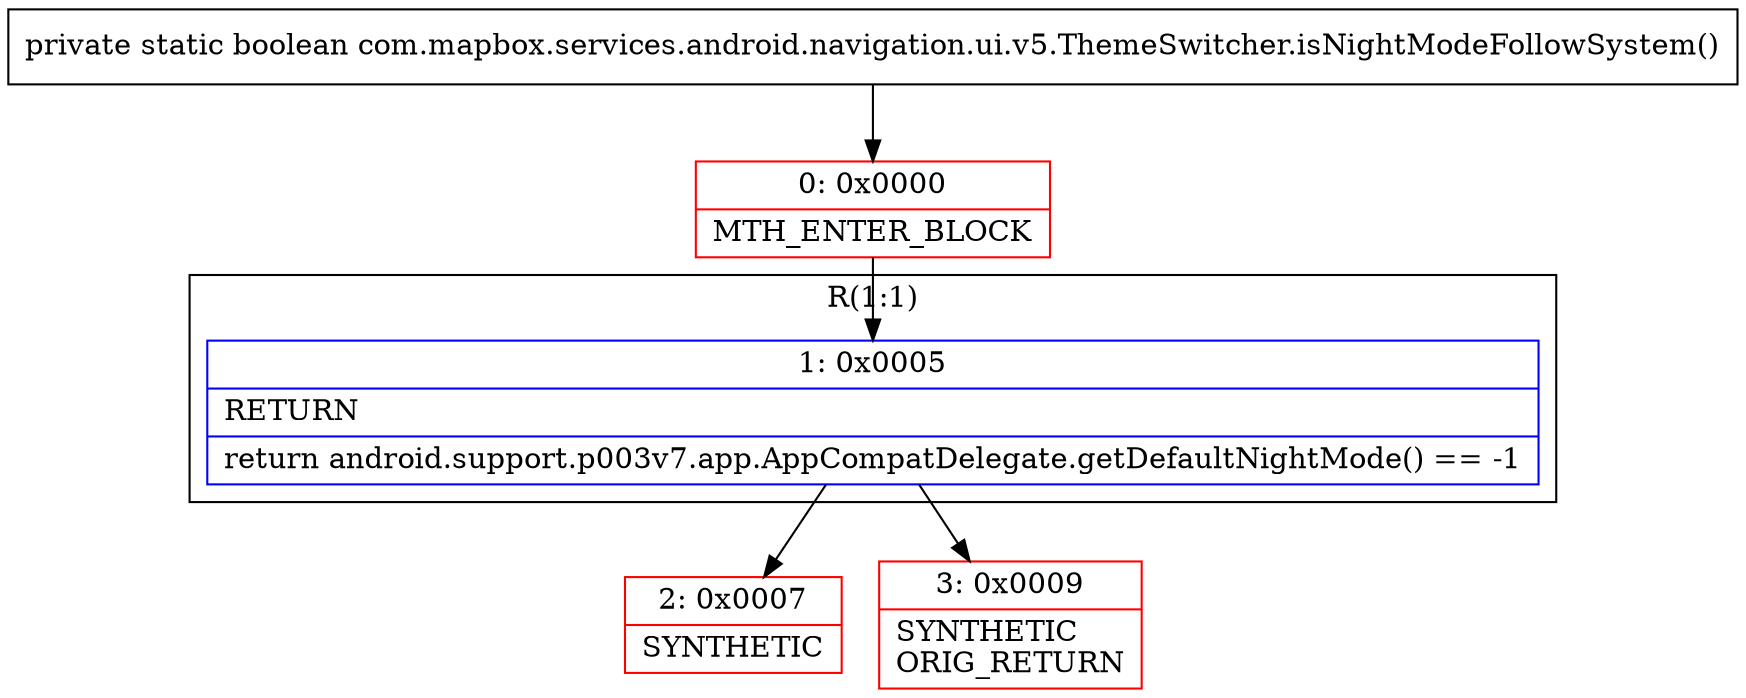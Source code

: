 digraph "CFG forcom.mapbox.services.android.navigation.ui.v5.ThemeSwitcher.isNightModeFollowSystem()Z" {
subgraph cluster_Region_106225852 {
label = "R(1:1)";
node [shape=record,color=blue];
Node_1 [shape=record,label="{1\:\ 0x0005|RETURN\l|return android.support.p003v7.app.AppCompatDelegate.getDefaultNightMode() == \-1\l}"];
}
Node_0 [shape=record,color=red,label="{0\:\ 0x0000|MTH_ENTER_BLOCK\l}"];
Node_2 [shape=record,color=red,label="{2\:\ 0x0007|SYNTHETIC\l}"];
Node_3 [shape=record,color=red,label="{3\:\ 0x0009|SYNTHETIC\lORIG_RETURN\l}"];
MethodNode[shape=record,label="{private static boolean com.mapbox.services.android.navigation.ui.v5.ThemeSwitcher.isNightModeFollowSystem() }"];
MethodNode -> Node_0;
Node_1 -> Node_2;
Node_1 -> Node_3;
Node_0 -> Node_1;
}

